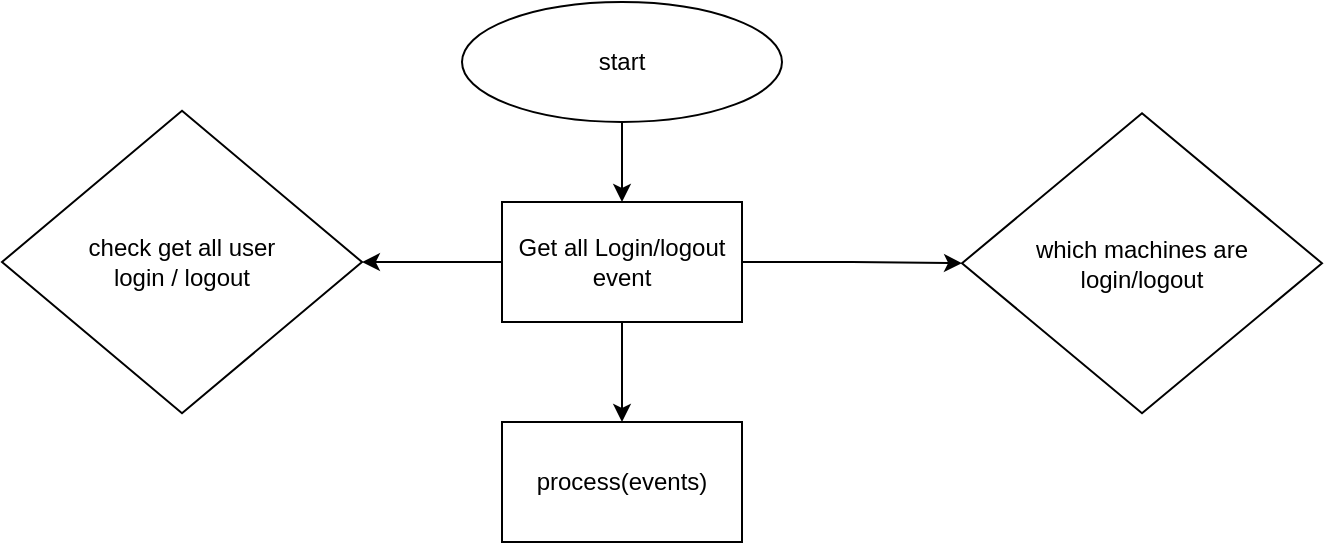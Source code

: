 <mxfile version="17.1.3" type="github">
  <diagram name="Page-1" id="52a04d89-c75d-2922-d76d-85b35f80e030">
    <mxGraphModel dx="868" dy="508" grid="1" gridSize="10" guides="1" tooltips="1" connect="1" arrows="1" fold="1" page="1" pageScale="1" pageWidth="1100" pageHeight="850" background="none" math="0" shadow="0">
      <root>
        <mxCell id="0" />
        <mxCell id="1" parent="0" />
        <mxCell id="3N898tourdAV6GYtigl1-4" value="" style="edgeStyle=orthogonalEdgeStyle;rounded=0;orthogonalLoop=1;jettySize=auto;html=1;" edge="1" parent="1" source="3N898tourdAV6GYtigl1-1" target="3N898tourdAV6GYtigl1-2">
          <mxGeometry relative="1" as="geometry" />
        </mxCell>
        <mxCell id="3N898tourdAV6GYtigl1-1" value="start" style="ellipse;whiteSpace=wrap;html=1;" vertex="1" parent="1">
          <mxGeometry x="310" y="30" width="160" height="60" as="geometry" />
        </mxCell>
        <mxCell id="3N898tourdAV6GYtigl1-6" value="" style="edgeStyle=orthogonalEdgeStyle;rounded=0;orthogonalLoop=1;jettySize=auto;html=1;" edge="1" parent="1" source="3N898tourdAV6GYtigl1-2" target="3N898tourdAV6GYtigl1-5">
          <mxGeometry relative="1" as="geometry" />
        </mxCell>
        <mxCell id="3N898tourdAV6GYtigl1-8" value="" style="edgeStyle=orthogonalEdgeStyle;rounded=0;orthogonalLoop=1;jettySize=auto;html=1;" edge="1" parent="1" source="3N898tourdAV6GYtigl1-2" target="3N898tourdAV6GYtigl1-7">
          <mxGeometry relative="1" as="geometry" />
        </mxCell>
        <mxCell id="3N898tourdAV6GYtigl1-10" value="" style="edgeStyle=orthogonalEdgeStyle;rounded=0;orthogonalLoop=1;jettySize=auto;html=1;" edge="1" parent="1" source="3N898tourdAV6GYtigl1-2" target="3N898tourdAV6GYtigl1-9">
          <mxGeometry relative="1" as="geometry" />
        </mxCell>
        <mxCell id="3N898tourdAV6GYtigl1-2" value="Get all Login/logout event" style="rounded=0;whiteSpace=wrap;html=1;" vertex="1" parent="1">
          <mxGeometry x="330" y="130" width="120" height="60" as="geometry" />
        </mxCell>
        <mxCell id="3N898tourdAV6GYtigl1-5" value="process(events)" style="whiteSpace=wrap;html=1;rounded=0;" vertex="1" parent="1">
          <mxGeometry x="330" y="240" width="120" height="60" as="geometry" />
        </mxCell>
        <mxCell id="3N898tourdAV6GYtigl1-7" value="&lt;div&gt;check get all user &lt;br&gt;&lt;/div&gt;&lt;div&gt;login / logout&lt;/div&gt;" style="rhombus;whiteSpace=wrap;html=1;rounded=0;" vertex="1" parent="1">
          <mxGeometry x="80" y="84.38" width="180" height="151.25" as="geometry" />
        </mxCell>
        <mxCell id="3N898tourdAV6GYtigl1-9" value="&lt;div&gt;which machines are &lt;br&gt;&lt;/div&gt;&lt;div&gt;login/logout&lt;/div&gt;" style="rhombus;whiteSpace=wrap;html=1;rounded=0;" vertex="1" parent="1">
          <mxGeometry x="560" y="85.63" width="180" height="150" as="geometry" />
        </mxCell>
      </root>
    </mxGraphModel>
  </diagram>
</mxfile>
